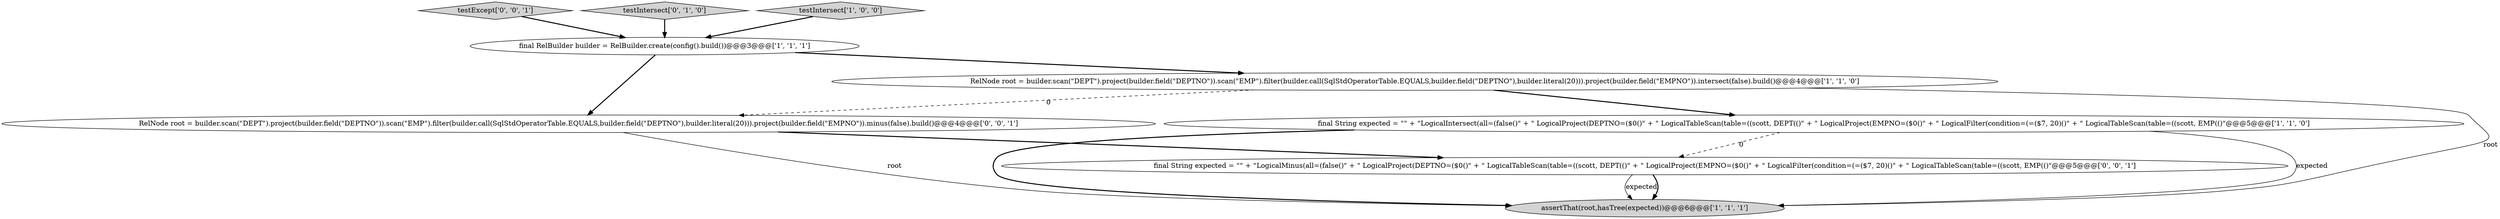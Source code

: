 digraph {
1 [style = filled, label = "RelNode root = builder.scan(\"DEPT\").project(builder.field(\"DEPTNO\")).scan(\"EMP\").filter(builder.call(SqlStdOperatorTable.EQUALS,builder.field(\"DEPTNO\"),builder.literal(20))).project(builder.field(\"EMPNO\")).intersect(false).build()@@@4@@@['1', '1', '0']", fillcolor = white, shape = ellipse image = "AAA0AAABBB1BBB"];
8 [style = filled, label = "final String expected = \"\" + \"LogicalMinus(all=(false()\" + \" LogicalProject(DEPTNO=($0()\" + \" LogicalTableScan(table=((scott, DEPT(()\" + \" LogicalProject(EMPNO=($0()\" + \" LogicalFilter(condition=(=($7, 20)()\" + \" LogicalTableScan(table=((scott, EMP(()\"@@@5@@@['0', '0', '1']", fillcolor = white, shape = ellipse image = "AAA0AAABBB3BBB"];
7 [style = filled, label = "testExcept['0', '0', '1']", fillcolor = lightgray, shape = diamond image = "AAA0AAABBB3BBB"];
0 [style = filled, label = "final RelBuilder builder = RelBuilder.create(config().build())@@@3@@@['1', '1', '1']", fillcolor = white, shape = ellipse image = "AAA0AAABBB1BBB"];
5 [style = filled, label = "testIntersect['0', '1', '0']", fillcolor = lightgray, shape = diamond image = "AAA0AAABBB2BBB"];
3 [style = filled, label = "final String expected = \"\" + \"LogicalIntersect(all=(false()\" + \" LogicalProject(DEPTNO=($0()\" + \" LogicalTableScan(table=((scott, DEPT(()\" + \" LogicalProject(EMPNO=($0()\" + \" LogicalFilter(condition=(=($7, 20)()\" + \" LogicalTableScan(table=((scott, EMP(()\"@@@5@@@['1', '1', '0']", fillcolor = white, shape = ellipse image = "AAA0AAABBB1BBB"];
2 [style = filled, label = "assertThat(root,hasTree(expected))@@@6@@@['1', '1', '1']", fillcolor = lightgray, shape = ellipse image = "AAA0AAABBB1BBB"];
4 [style = filled, label = "testIntersect['1', '0', '0']", fillcolor = lightgray, shape = diamond image = "AAA0AAABBB1BBB"];
6 [style = filled, label = "RelNode root = builder.scan(\"DEPT\").project(builder.field(\"DEPTNO\")).scan(\"EMP\").filter(builder.call(SqlStdOperatorTable.EQUALS,builder.field(\"DEPTNO\"),builder.literal(20))).project(builder.field(\"EMPNO\")).minus(false).build()@@@4@@@['0', '0', '1']", fillcolor = white, shape = ellipse image = "AAA0AAABBB3BBB"];
1->3 [style = bold, label=""];
3->2 [style = solid, label="expected"];
3->8 [style = dashed, label="0"];
6->2 [style = solid, label="root"];
8->2 [style = solid, label="expected"];
7->0 [style = bold, label=""];
1->2 [style = solid, label="root"];
3->2 [style = bold, label=""];
5->0 [style = bold, label=""];
8->2 [style = bold, label=""];
0->6 [style = bold, label=""];
1->6 [style = dashed, label="0"];
0->1 [style = bold, label=""];
6->8 [style = bold, label=""];
4->0 [style = bold, label=""];
}
